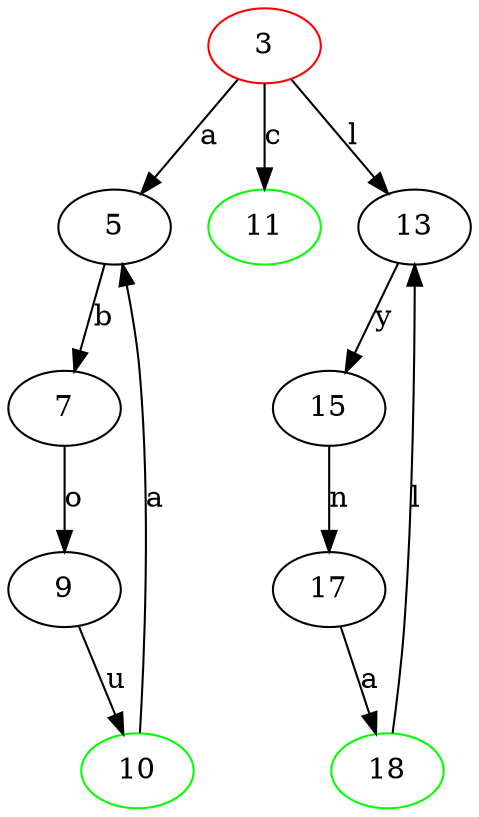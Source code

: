 digraph {
	3 [color="red"]
	3 -> 5 [label="a"]
	5 -> 7 [label="b"]
	7 -> 9 [label="o"]
	10 [color="green"]
	9 -> 10 [label="u"]
	10 [color="green"]
	10 -> 5 [label="a"]
	3 -> 11 [label="c"]
	11 [color="green"]
	3 -> 13 [label="l"]
	13 -> 15 [label="y"]
	15 -> 17 [label="n"]
	18 [color="green"]
	17 -> 18 [label="a"]
	18 [color="green"]
	18 -> 13 [label="l"]
}